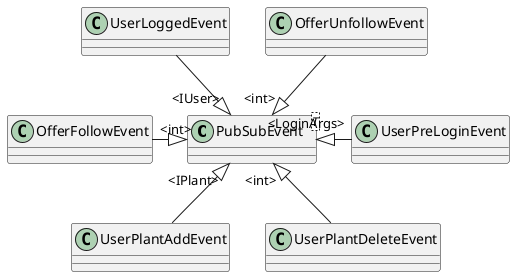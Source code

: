 ﻿@startuml
class "PubSubEvent"<T> {
}
class OfferFollowEvent {
}
"PubSubEvent" "<int>" <|-l- OfferFollowEvent
class OfferUnfollowEvent {
}
"PubSubEvent" "<int>" <|-u- OfferUnfollowEvent
class UserLoggedEvent {
}
"PubSubEvent" "<IUser>" <|-u- UserLoggedEvent
class UserPlantAddEvent {
}
"PubSubEvent" "<IPlant>" <|-d- UserPlantAddEvent
class UserPlantDeleteEvent {
}
"PubSubEvent" "<int>" <|-d- UserPlantDeleteEvent
class UserPreLoginEvent {
}
"PubSubEvent" "<LoginArgs>" <|-r- UserPreLoginEvent
@enduml
